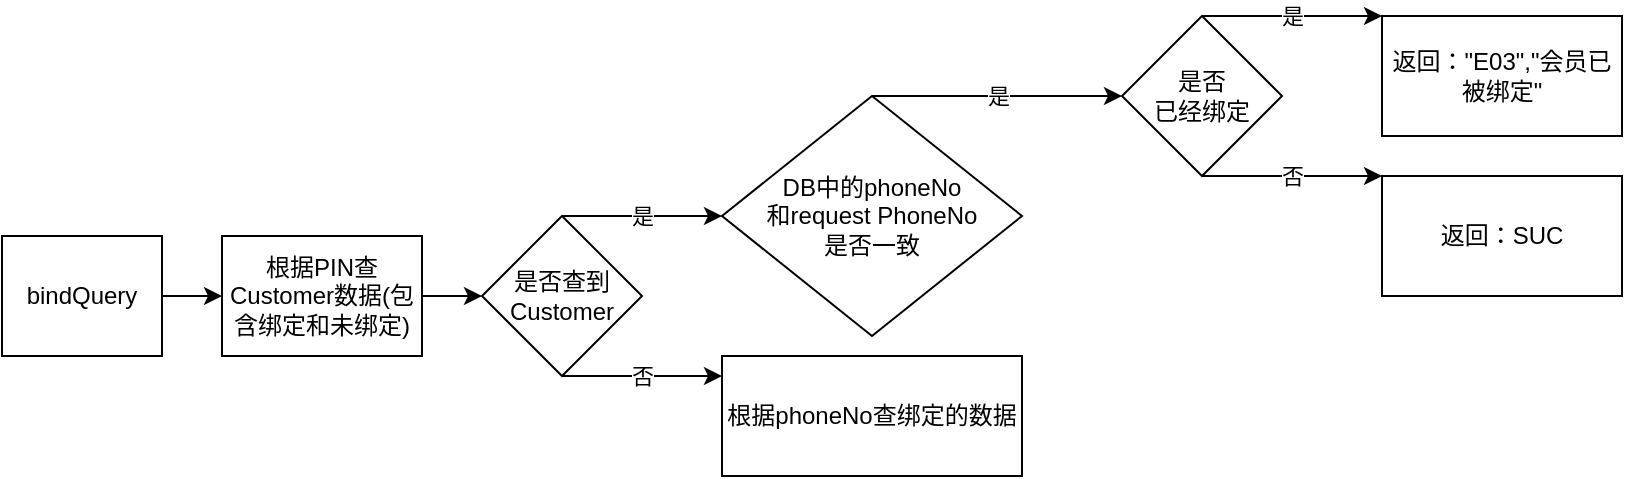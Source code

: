 <mxfile version="20.2.2" type="github">
  <diagram id="BmVjxv_eLRpQG7ZIDWyt" name="第 1 页">
    <mxGraphModel dx="782" dy="1605" grid="1" gridSize="10" guides="1" tooltips="1" connect="1" arrows="1" fold="1" page="1" pageScale="1" pageWidth="827" pageHeight="1169" math="0" shadow="0">
      <root>
        <mxCell id="0" />
        <mxCell id="1" parent="0" />
        <mxCell id="mjfKpfiPbVF0Odg-zGbk-2" style="edgeStyle=orthogonalEdgeStyle;rounded=0;orthogonalLoop=1;jettySize=auto;html=1;exitX=1;exitY=0.5;exitDx=0;exitDy=0;entryX=0;entryY=0.5;entryDx=0;entryDy=0;" edge="1" parent="1" source="mjfKpfiPbVF0Odg-zGbk-1" target="mjfKpfiPbVF0Odg-zGbk-3">
          <mxGeometry relative="1" as="geometry">
            <mxPoint x="210" y="170" as="targetPoint" />
          </mxGeometry>
        </mxCell>
        <mxCell id="mjfKpfiPbVF0Odg-zGbk-1" value="bindQuery" style="rounded=0;whiteSpace=wrap;html=1;" vertex="1" parent="1">
          <mxGeometry y="110" width="80" height="60" as="geometry" />
        </mxCell>
        <mxCell id="mjfKpfiPbVF0Odg-zGbk-3" value="根据PIN查Customer数据(包含绑定和未绑定)" style="rounded=0;whiteSpace=wrap;html=1;" vertex="1" parent="1">
          <mxGeometry x="110" y="110" width="100" height="60" as="geometry" />
        </mxCell>
        <mxCell id="mjfKpfiPbVF0Odg-zGbk-5" value="是否查到Customer" style="rhombus;whiteSpace=wrap;html=1;" vertex="1" parent="1">
          <mxGeometry x="240" y="100" width="80" height="80" as="geometry" />
        </mxCell>
        <mxCell id="mjfKpfiPbVF0Odg-zGbk-6" value="" style="endArrow=classic;html=1;rounded=0;exitX=1;exitY=0.5;exitDx=0;exitDy=0;entryX=0;entryY=0.5;entryDx=0;entryDy=0;" edge="1" parent="1" source="mjfKpfiPbVF0Odg-zGbk-3" target="mjfKpfiPbVF0Odg-zGbk-5">
          <mxGeometry width="50" height="50" relative="1" as="geometry">
            <mxPoint x="380" y="230" as="sourcePoint" />
            <mxPoint x="430" y="180" as="targetPoint" />
          </mxGeometry>
        </mxCell>
        <mxCell id="mjfKpfiPbVF0Odg-zGbk-8" value="根据phoneNo查绑定的数据" style="rounded=0;whiteSpace=wrap;html=1;" vertex="1" parent="1">
          <mxGeometry x="360" y="170" width="150" height="60" as="geometry" />
        </mxCell>
        <mxCell id="mjfKpfiPbVF0Odg-zGbk-21" value="" style="endArrow=classic;html=1;rounded=0;exitX=0.5;exitY=0;exitDx=0;exitDy=0;entryX=0;entryY=0.5;entryDx=0;entryDy=0;" edge="1" parent="1" source="mjfKpfiPbVF0Odg-zGbk-5" target="mjfKpfiPbVF0Odg-zGbk-28">
          <mxGeometry relative="1" as="geometry">
            <mxPoint x="380" y="120" as="sourcePoint" />
            <mxPoint x="440" y="120" as="targetPoint" />
          </mxGeometry>
        </mxCell>
        <mxCell id="mjfKpfiPbVF0Odg-zGbk-22" value="是" style="edgeLabel;resizable=0;html=1;align=center;verticalAlign=middle;" connectable="0" vertex="1" parent="mjfKpfiPbVF0Odg-zGbk-21">
          <mxGeometry relative="1" as="geometry" />
        </mxCell>
        <mxCell id="mjfKpfiPbVF0Odg-zGbk-26" value="" style="endArrow=classic;html=1;rounded=0;exitX=0.5;exitY=1;exitDx=0;exitDy=0;" edge="1" parent="1" source="mjfKpfiPbVF0Odg-zGbk-5">
          <mxGeometry relative="1" as="geometry">
            <mxPoint x="380" y="180" as="sourcePoint" />
            <mxPoint x="360" y="180" as="targetPoint" />
          </mxGeometry>
        </mxCell>
        <mxCell id="mjfKpfiPbVF0Odg-zGbk-27" value="否" style="edgeLabel;resizable=0;html=1;align=center;verticalAlign=middle;" connectable="0" vertex="1" parent="mjfKpfiPbVF0Odg-zGbk-26">
          <mxGeometry relative="1" as="geometry" />
        </mxCell>
        <mxCell id="mjfKpfiPbVF0Odg-zGbk-28" value="DB中的phoneNo&lt;br&gt;和request&amp;nbsp;PhoneNo&lt;br&gt;是否一致" style="rhombus;whiteSpace=wrap;html=1;" vertex="1" parent="1">
          <mxGeometry x="360" y="40" width="150" height="120" as="geometry" />
        </mxCell>
        <mxCell id="mjfKpfiPbVF0Odg-zGbk-32" value="返回：SUC" style="rounded=0;whiteSpace=wrap;html=1;" vertex="1" parent="1">
          <mxGeometry x="690" y="80" width="120" height="60" as="geometry" />
        </mxCell>
        <mxCell id="mjfKpfiPbVF0Odg-zGbk-33" value="是" style="endArrow=classic;html=1;rounded=0;exitX=0.5;exitY=0;exitDx=0;exitDy=0;entryX=0;entryY=0.5;entryDx=0;entryDy=0;" edge="1" parent="1" source="mjfKpfiPbVF0Odg-zGbk-28">
          <mxGeometry width="50" height="50" relative="1" as="geometry">
            <mxPoint x="500" y="50" as="sourcePoint" />
            <mxPoint x="560" y="40" as="targetPoint" />
            <Array as="points">
              <mxPoint x="500" y="40" />
            </Array>
          </mxGeometry>
        </mxCell>
        <mxCell id="mjfKpfiPbVF0Odg-zGbk-34" value="是否&lt;br&gt;已经绑定" style="rhombus;whiteSpace=wrap;html=1;" vertex="1" parent="1">
          <mxGeometry x="560" width="80" height="80" as="geometry" />
        </mxCell>
        <mxCell id="mjfKpfiPbVF0Odg-zGbk-35" value="返回：&quot;E03&quot;,&quot;会员已被绑定&quot;" style="rounded=0;whiteSpace=wrap;html=1;" vertex="1" parent="1">
          <mxGeometry x="690" width="120" height="60" as="geometry" />
        </mxCell>
        <mxCell id="mjfKpfiPbVF0Odg-zGbk-36" value="是" style="endArrow=classic;html=1;rounded=0;exitX=0.5;exitY=0;exitDx=0;exitDy=0;entryX=0;entryY=0;entryDx=0;entryDy=0;" edge="1" parent="1" source="mjfKpfiPbVF0Odg-zGbk-34" target="mjfKpfiPbVF0Odg-zGbk-35">
          <mxGeometry width="50" height="50" relative="1" as="geometry">
            <mxPoint x="630" y="60" as="sourcePoint" />
            <mxPoint x="680" y="10" as="targetPoint" />
          </mxGeometry>
        </mxCell>
        <mxCell id="mjfKpfiPbVF0Odg-zGbk-37" value="否" style="endArrow=classic;html=1;rounded=0;exitX=0.5;exitY=1;exitDx=0;exitDy=0;entryX=0;entryY=0;entryDx=0;entryDy=0;" edge="1" parent="1" source="mjfKpfiPbVF0Odg-zGbk-34" target="mjfKpfiPbVF0Odg-zGbk-32">
          <mxGeometry width="50" height="50" relative="1" as="geometry">
            <mxPoint x="620" y="140" as="sourcePoint" />
            <mxPoint x="670" y="90" as="targetPoint" />
          </mxGeometry>
        </mxCell>
      </root>
    </mxGraphModel>
  </diagram>
</mxfile>
